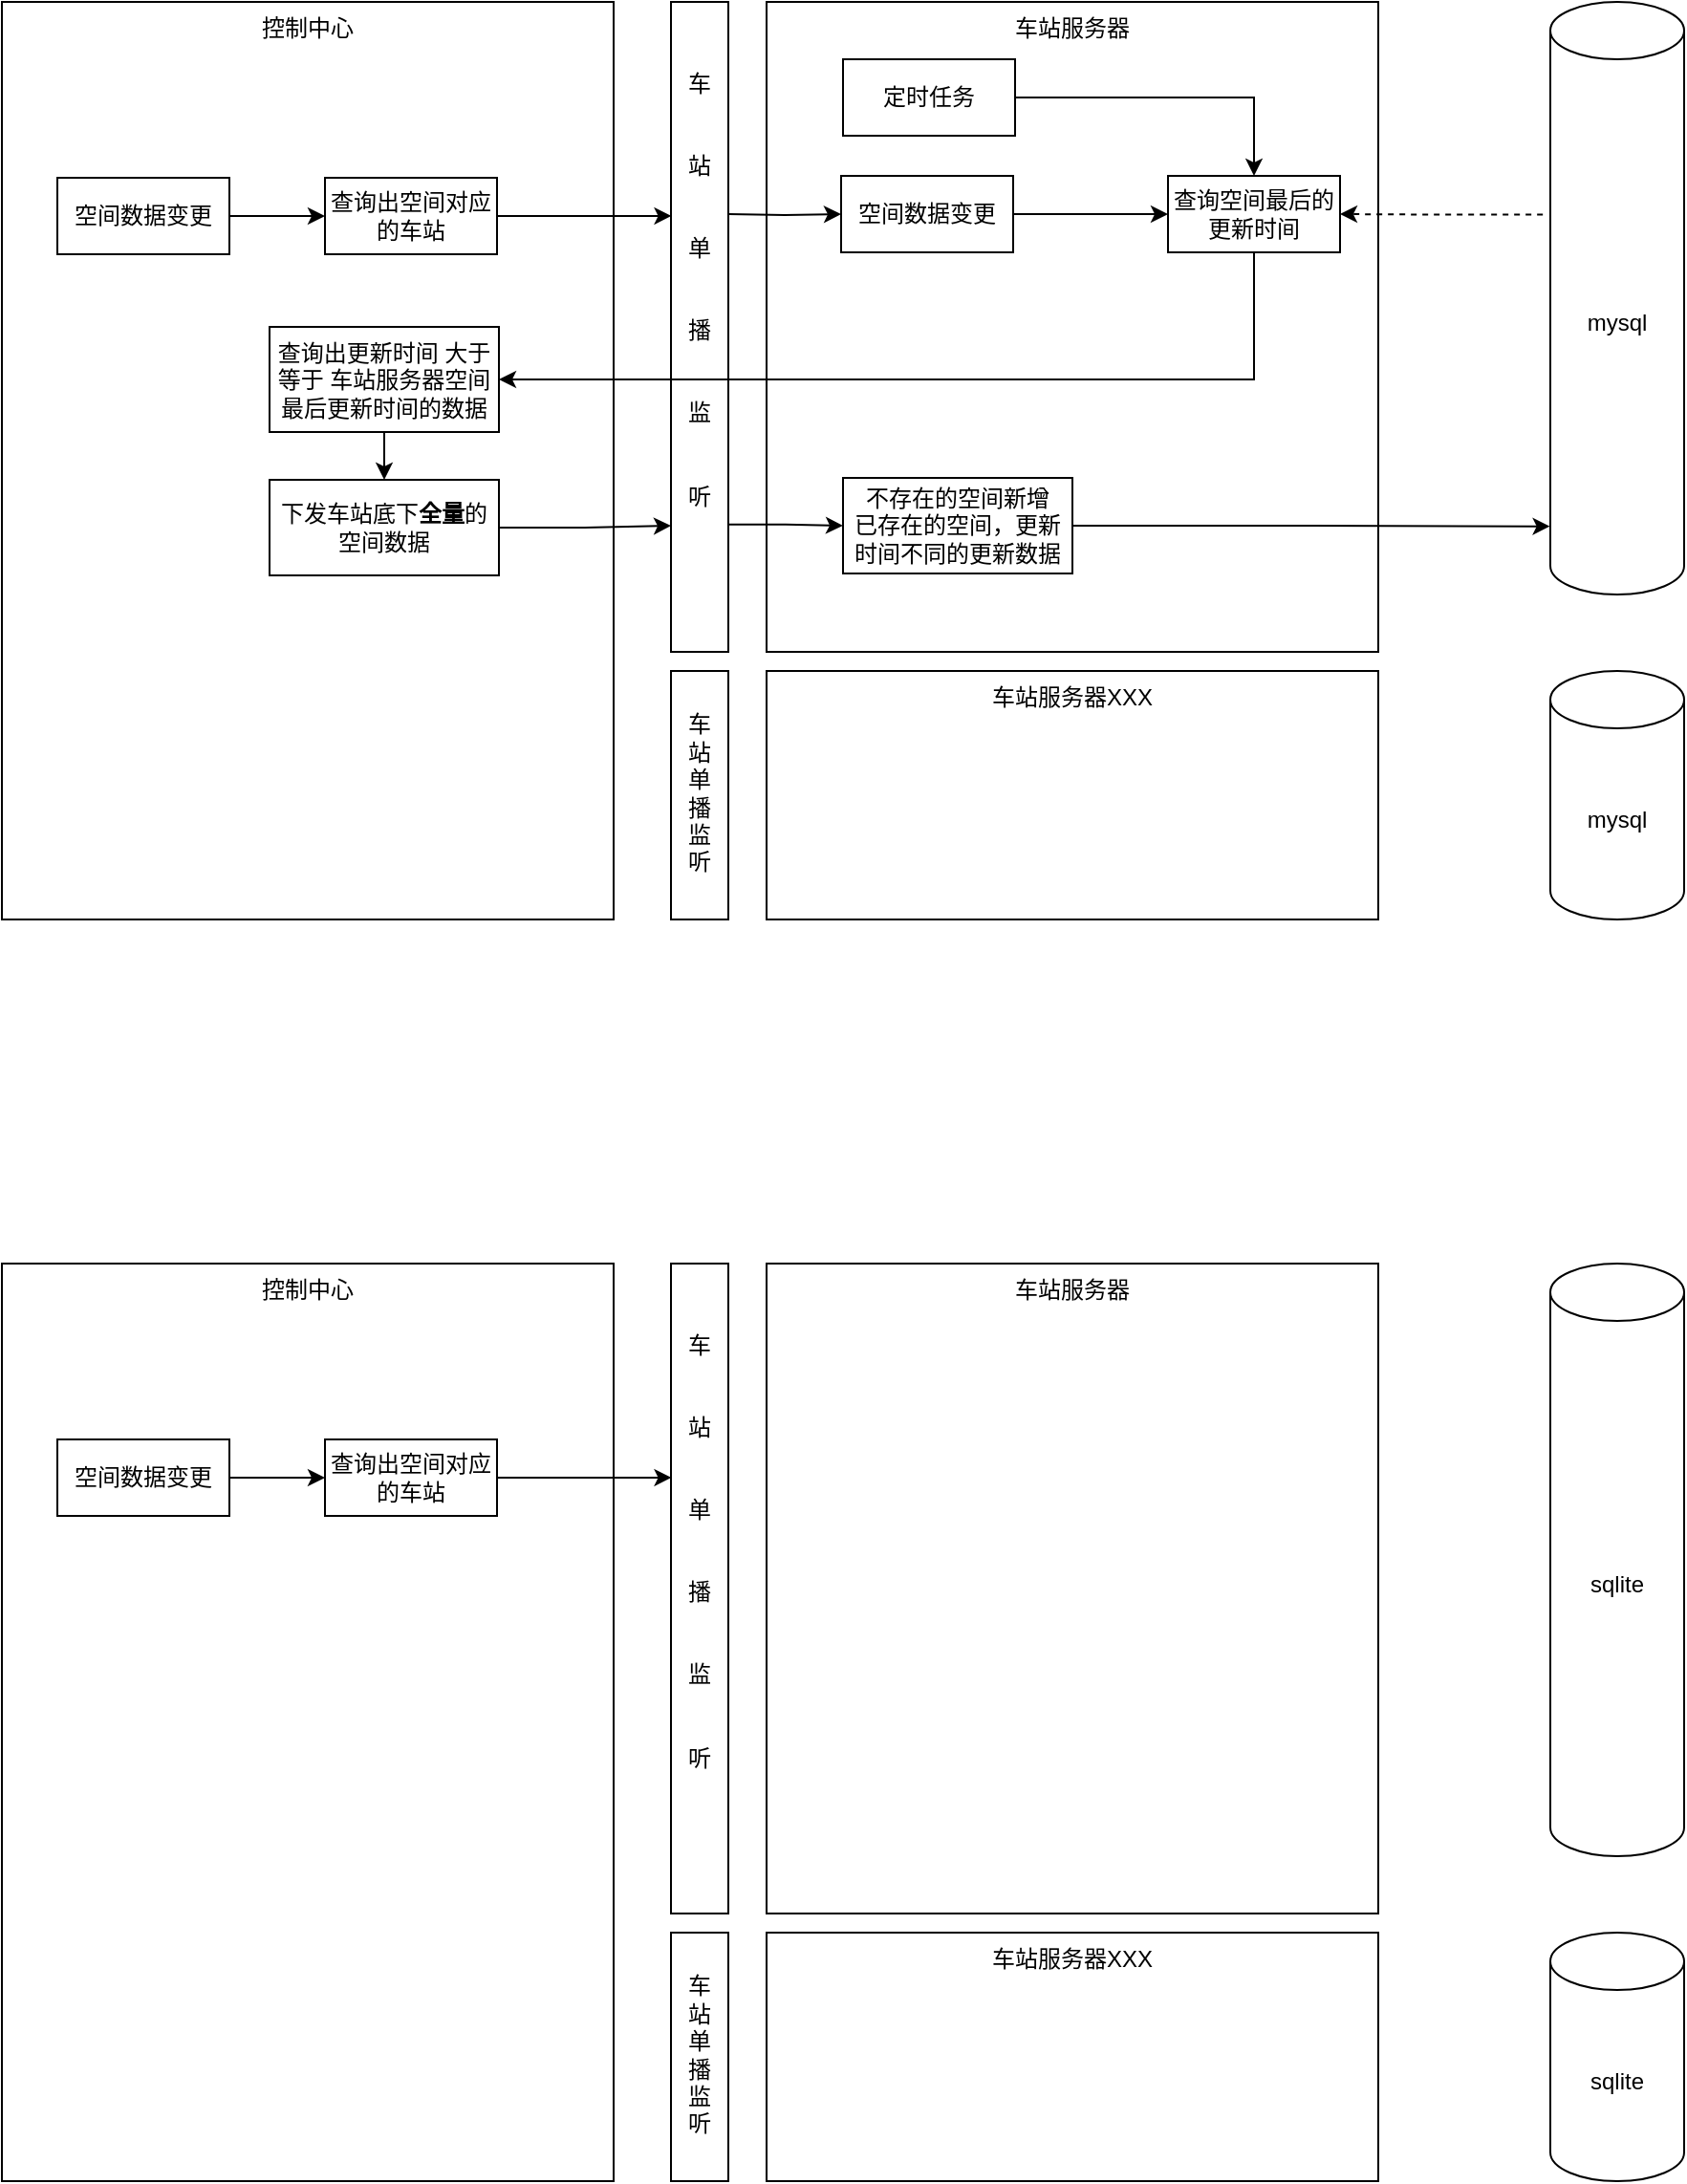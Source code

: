 <mxfile version="21.3.7" type="github">
  <diagram name="第 1 页" id="WxWkG-pKVZrvrhtKARHQ">
    <mxGraphModel dx="1276" dy="642" grid="1" gridSize="10" guides="1" tooltips="1" connect="1" arrows="1" fold="1" page="1" pageScale="1" pageWidth="827" pageHeight="1169" math="0" shadow="0">
      <root>
        <mxCell id="0" />
        <mxCell id="1" parent="0" />
        <mxCell id="0j8o82cNpgkUUYvZBguO-3" value="车站服务器" style="rounded=0;whiteSpace=wrap;html=1;align=center;verticalAlign=top;" vertex="1" parent="1">
          <mxGeometry x="480" y="80" width="320" height="340" as="geometry" />
        </mxCell>
        <mxCell id="tU39EX-5FNikzCLGRdo--1" value="控制中心" style="rounded=0;whiteSpace=wrap;html=1;align=center;verticalAlign=top;" parent="1" vertex="1">
          <mxGeometry x="80" y="80" width="320" height="480" as="geometry" />
        </mxCell>
        <mxCell id="0j8o82cNpgkUUYvZBguO-8" style="edgeStyle=orthogonalEdgeStyle;rounded=0;orthogonalLoop=1;jettySize=auto;html=1;entryX=0;entryY=0.5;entryDx=0;entryDy=0;exitX=1;exitY=0.294;exitDx=0;exitDy=0;exitPerimeter=0;" edge="1" parent="1" target="0j8o82cNpgkUUYvZBguO-4">
          <mxGeometry relative="1" as="geometry">
            <mxPoint x="459" y="190.96" as="sourcePoint" />
          </mxGeometry>
        </mxCell>
        <mxCell id="0j8o82cNpgkUUYvZBguO-41" style="edgeStyle=orthogonalEdgeStyle;rounded=0;orthogonalLoop=1;jettySize=auto;html=1;entryX=0;entryY=0.5;entryDx=0;entryDy=0;exitX=0.956;exitY=0.804;exitDx=0;exitDy=0;exitPerimeter=0;" edge="1" parent="1" source="0j8o82cNpgkUUYvZBguO-1" target="0j8o82cNpgkUUYvZBguO-35">
          <mxGeometry relative="1" as="geometry">
            <mxPoint x="462" y="355" as="sourcePoint" />
          </mxGeometry>
        </mxCell>
        <mxCell id="0j8o82cNpgkUUYvZBguO-1" value="&lt;br&gt;&lt;br&gt;车&lt;br&gt;&lt;br&gt;&lt;br&gt;站&lt;br&gt;&lt;br&gt;&lt;br&gt;单&lt;br&gt;&lt;br&gt;&lt;br&gt;播&lt;br&gt;&lt;br&gt;&lt;br&gt;监&lt;br&gt;&lt;br&gt;&lt;br&gt;听" style="rounded=0;whiteSpace=wrap;html=1;align=center;verticalAlign=top;" vertex="1" parent="1">
          <mxGeometry x="430" y="80" width="30" height="340" as="geometry" />
        </mxCell>
        <mxCell id="0j8o82cNpgkUUYvZBguO-12" style="edgeStyle=orthogonalEdgeStyle;rounded=0;orthogonalLoop=1;jettySize=auto;html=1;exitX=1;exitY=0.5;exitDx=0;exitDy=0;entryX=0;entryY=0.5;entryDx=0;entryDy=0;" edge="1" parent="1" source="0j8o82cNpgkUUYvZBguO-2" target="0j8o82cNpgkUUYvZBguO-11">
          <mxGeometry relative="1" as="geometry" />
        </mxCell>
        <mxCell id="0j8o82cNpgkUUYvZBguO-2" value="空间数据变更" style="rounded=0;whiteSpace=wrap;html=1;" vertex="1" parent="1">
          <mxGeometry x="109" y="172" width="90" height="40" as="geometry" />
        </mxCell>
        <mxCell id="0j8o82cNpgkUUYvZBguO-26" style="edgeStyle=orthogonalEdgeStyle;rounded=0;orthogonalLoop=1;jettySize=auto;html=1;exitX=1;exitY=0.5;exitDx=0;exitDy=0;entryX=0;entryY=0.5;entryDx=0;entryDy=0;" edge="1" parent="1" source="0j8o82cNpgkUUYvZBguO-4" target="0j8o82cNpgkUUYvZBguO-17">
          <mxGeometry relative="1" as="geometry" />
        </mxCell>
        <mxCell id="0j8o82cNpgkUUYvZBguO-4" value="空间数据变更" style="rounded=0;whiteSpace=wrap;html=1;" vertex="1" parent="1">
          <mxGeometry x="519" y="171" width="90" height="40" as="geometry" />
        </mxCell>
        <mxCell id="0j8o82cNpgkUUYvZBguO-40" style="edgeStyle=orthogonalEdgeStyle;rounded=0;orthogonalLoop=1;jettySize=auto;html=1;exitX=-0.056;exitY=0.359;exitDx=0;exitDy=0;exitPerimeter=0;entryX=1;entryY=0.5;entryDx=0;entryDy=0;dashed=1;" edge="1" parent="1" source="0j8o82cNpgkUUYvZBguO-10" target="0j8o82cNpgkUUYvZBguO-17">
          <mxGeometry relative="1" as="geometry" />
        </mxCell>
        <mxCell id="0j8o82cNpgkUUYvZBguO-10" value="mysql" style="shape=cylinder3;whiteSpace=wrap;html=1;boundedLbl=1;backgroundOutline=1;size=15;" vertex="1" parent="1">
          <mxGeometry x="890" y="80" width="70" height="310" as="geometry" />
        </mxCell>
        <mxCell id="0j8o82cNpgkUUYvZBguO-14" style="edgeStyle=orthogonalEdgeStyle;rounded=0;orthogonalLoop=1;jettySize=auto;html=1;exitX=1;exitY=0.5;exitDx=0;exitDy=0;entryX=0.042;entryY=0.297;entryDx=0;entryDy=0;entryPerimeter=0;" edge="1" parent="1" source="0j8o82cNpgkUUYvZBguO-11">
          <mxGeometry relative="1" as="geometry">
            <mxPoint x="430.26" y="191.98" as="targetPoint" />
          </mxGeometry>
        </mxCell>
        <mxCell id="0j8o82cNpgkUUYvZBguO-11" value="查询出空间对应的车站" style="rounded=0;whiteSpace=wrap;html=1;" vertex="1" parent="1">
          <mxGeometry x="249" y="172" width="90" height="40" as="geometry" />
        </mxCell>
        <mxCell id="0j8o82cNpgkUUYvZBguO-20" style="edgeStyle=orthogonalEdgeStyle;rounded=0;orthogonalLoop=1;jettySize=auto;html=1;exitX=1;exitY=0.5;exitDx=0;exitDy=0;entryX=0.5;entryY=0;entryDx=0;entryDy=0;" edge="1" parent="1" source="0j8o82cNpgkUUYvZBguO-15" target="0j8o82cNpgkUUYvZBguO-17">
          <mxGeometry relative="1" as="geometry" />
        </mxCell>
        <mxCell id="0j8o82cNpgkUUYvZBguO-15" value="定时任务" style="rounded=0;whiteSpace=wrap;html=1;" vertex="1" parent="1">
          <mxGeometry x="520" y="110" width="90" height="40" as="geometry" />
        </mxCell>
        <mxCell id="0j8o82cNpgkUUYvZBguO-24" style="edgeStyle=orthogonalEdgeStyle;rounded=0;orthogonalLoop=1;jettySize=auto;html=1;exitX=0.5;exitY=1;exitDx=0;exitDy=0;entryX=1;entryY=0.5;entryDx=0;entryDy=0;" edge="1" parent="1" source="0j8o82cNpgkUUYvZBguO-17" target="0j8o82cNpgkUUYvZBguO-27">
          <mxGeometry relative="1" as="geometry">
            <mxPoint x="350" y="300" as="targetPoint" />
          </mxGeometry>
        </mxCell>
        <mxCell id="0j8o82cNpgkUUYvZBguO-17" value="查询空间最后的更新时间" style="rounded=0;whiteSpace=wrap;html=1;" vertex="1" parent="1">
          <mxGeometry x="690" y="171" width="90" height="40" as="geometry" />
        </mxCell>
        <mxCell id="0j8o82cNpgkUUYvZBguO-34" style="edgeStyle=orthogonalEdgeStyle;rounded=0;orthogonalLoop=1;jettySize=auto;html=1;exitX=0.5;exitY=1;exitDx=0;exitDy=0;" edge="1" parent="1" source="0j8o82cNpgkUUYvZBguO-27" target="0j8o82cNpgkUUYvZBguO-33">
          <mxGeometry relative="1" as="geometry" />
        </mxCell>
        <mxCell id="0j8o82cNpgkUUYvZBguO-27" value="查询出更新时间 大于等于 车站服务器空间最后更新时间的数据" style="rounded=0;whiteSpace=wrap;html=1;" vertex="1" parent="1">
          <mxGeometry x="220" y="250" width="120" height="55" as="geometry" />
        </mxCell>
        <mxCell id="0j8o82cNpgkUUYvZBguO-36" style="edgeStyle=orthogonalEdgeStyle;rounded=0;orthogonalLoop=1;jettySize=auto;html=1;exitX=1;exitY=0.5;exitDx=0;exitDy=0;" edge="1" parent="1" source="0j8o82cNpgkUUYvZBguO-33">
          <mxGeometry relative="1" as="geometry">
            <mxPoint x="430" y="354" as="targetPoint" />
          </mxGeometry>
        </mxCell>
        <mxCell id="0j8o82cNpgkUUYvZBguO-33" value="下发车站底下&lt;b&gt;全量&lt;/b&gt;的空间数据" style="rounded=0;whiteSpace=wrap;html=1;" vertex="1" parent="1">
          <mxGeometry x="220" y="330" width="120" height="50" as="geometry" />
        </mxCell>
        <mxCell id="0j8o82cNpgkUUYvZBguO-39" style="edgeStyle=orthogonalEdgeStyle;rounded=0;orthogonalLoop=1;jettySize=auto;html=1;exitX=1;exitY=0.5;exitDx=0;exitDy=0;entryX=-0.003;entryY=0.885;entryDx=0;entryDy=0;entryPerimeter=0;" edge="1" parent="1" source="0j8o82cNpgkUUYvZBguO-35" target="0j8o82cNpgkUUYvZBguO-10">
          <mxGeometry relative="1" as="geometry" />
        </mxCell>
        <mxCell id="0j8o82cNpgkUUYvZBguO-35" value="不存在的空间新增&lt;br&gt;已存在的空间，更新时间不同的更新数据" style="rounded=0;whiteSpace=wrap;html=1;" vertex="1" parent="1">
          <mxGeometry x="520" y="329" width="120" height="50" as="geometry" />
        </mxCell>
        <mxCell id="0j8o82cNpgkUUYvZBguO-42" value="车站服务器XXX" style="rounded=0;whiteSpace=wrap;html=1;align=center;verticalAlign=top;" vertex="1" parent="1">
          <mxGeometry x="480" y="430" width="320" height="130" as="geometry" />
        </mxCell>
        <mxCell id="0j8o82cNpgkUUYvZBguO-45" value="&lt;br&gt;车&lt;br&gt;站&lt;br&gt;单&lt;br&gt;播&lt;br&gt;监&lt;br&gt;听" style="rounded=0;whiteSpace=wrap;html=1;align=center;verticalAlign=top;" vertex="1" parent="1">
          <mxGeometry x="430" y="430" width="30" height="130" as="geometry" />
        </mxCell>
        <mxCell id="0j8o82cNpgkUUYvZBguO-46" value="mysql" style="shape=cylinder3;whiteSpace=wrap;html=1;boundedLbl=1;backgroundOutline=1;size=15;" vertex="1" parent="1">
          <mxGeometry x="890" y="430" width="70" height="130" as="geometry" />
        </mxCell>
        <mxCell id="0j8o82cNpgkUUYvZBguO-47" value="车站服务器" style="rounded=0;whiteSpace=wrap;html=1;align=center;verticalAlign=top;" vertex="1" parent="1">
          <mxGeometry x="480" y="740" width="320" height="340" as="geometry" />
        </mxCell>
        <mxCell id="0j8o82cNpgkUUYvZBguO-48" value="控制中心" style="rounded=0;whiteSpace=wrap;html=1;align=center;verticalAlign=top;" vertex="1" parent="1">
          <mxGeometry x="80" y="740" width="320" height="480" as="geometry" />
        </mxCell>
        <mxCell id="0j8o82cNpgkUUYvZBguO-51" value="&lt;br&gt;&lt;br&gt;车&lt;br&gt;&lt;br&gt;&lt;br&gt;站&lt;br&gt;&lt;br&gt;&lt;br&gt;单&lt;br&gt;&lt;br&gt;&lt;br&gt;播&lt;br&gt;&lt;br&gt;&lt;br&gt;监&lt;br&gt;&lt;br&gt;&lt;br&gt;听" style="rounded=0;whiteSpace=wrap;html=1;align=center;verticalAlign=top;" vertex="1" parent="1">
          <mxGeometry x="430" y="740" width="30" height="340" as="geometry" />
        </mxCell>
        <mxCell id="0j8o82cNpgkUUYvZBguO-52" style="edgeStyle=orthogonalEdgeStyle;rounded=0;orthogonalLoop=1;jettySize=auto;html=1;exitX=1;exitY=0.5;exitDx=0;exitDy=0;entryX=0;entryY=0.5;entryDx=0;entryDy=0;" edge="1" parent="1" source="0j8o82cNpgkUUYvZBguO-53" target="0j8o82cNpgkUUYvZBguO-59">
          <mxGeometry relative="1" as="geometry" />
        </mxCell>
        <mxCell id="0j8o82cNpgkUUYvZBguO-53" value="空间数据变更" style="rounded=0;whiteSpace=wrap;html=1;" vertex="1" parent="1">
          <mxGeometry x="109" y="832" width="90" height="40" as="geometry" />
        </mxCell>
        <mxCell id="0j8o82cNpgkUUYvZBguO-57" value="sqlite" style="shape=cylinder3;whiteSpace=wrap;html=1;boundedLbl=1;backgroundOutline=1;size=15;" vertex="1" parent="1">
          <mxGeometry x="890" y="740" width="70" height="310" as="geometry" />
        </mxCell>
        <mxCell id="0j8o82cNpgkUUYvZBguO-58" style="edgeStyle=orthogonalEdgeStyle;rounded=0;orthogonalLoop=1;jettySize=auto;html=1;exitX=1;exitY=0.5;exitDx=0;exitDy=0;entryX=0.042;entryY=0.297;entryDx=0;entryDy=0;entryPerimeter=0;" edge="1" parent="1" source="0j8o82cNpgkUUYvZBguO-59">
          <mxGeometry relative="1" as="geometry">
            <mxPoint x="430.26" y="851.98" as="targetPoint" />
          </mxGeometry>
        </mxCell>
        <mxCell id="0j8o82cNpgkUUYvZBguO-59" value="查询出空间对应的车站" style="rounded=0;whiteSpace=wrap;html=1;" vertex="1" parent="1">
          <mxGeometry x="249" y="832" width="90" height="40" as="geometry" />
        </mxCell>
        <mxCell id="0j8o82cNpgkUUYvZBguO-70" value="车站服务器XXX" style="rounded=0;whiteSpace=wrap;html=1;align=center;verticalAlign=top;" vertex="1" parent="1">
          <mxGeometry x="480" y="1090" width="320" height="130" as="geometry" />
        </mxCell>
        <mxCell id="0j8o82cNpgkUUYvZBguO-71" value="&lt;br&gt;车&lt;br&gt;站&lt;br&gt;单&lt;br&gt;播&lt;br&gt;监&lt;br&gt;听" style="rounded=0;whiteSpace=wrap;html=1;align=center;verticalAlign=top;" vertex="1" parent="1">
          <mxGeometry x="430" y="1090" width="30" height="130" as="geometry" />
        </mxCell>
        <mxCell id="0j8o82cNpgkUUYvZBguO-72" value="sqlite" style="shape=cylinder3;whiteSpace=wrap;html=1;boundedLbl=1;backgroundOutline=1;size=15;" vertex="1" parent="1">
          <mxGeometry x="890" y="1090" width="70" height="130" as="geometry" />
        </mxCell>
      </root>
    </mxGraphModel>
  </diagram>
</mxfile>
